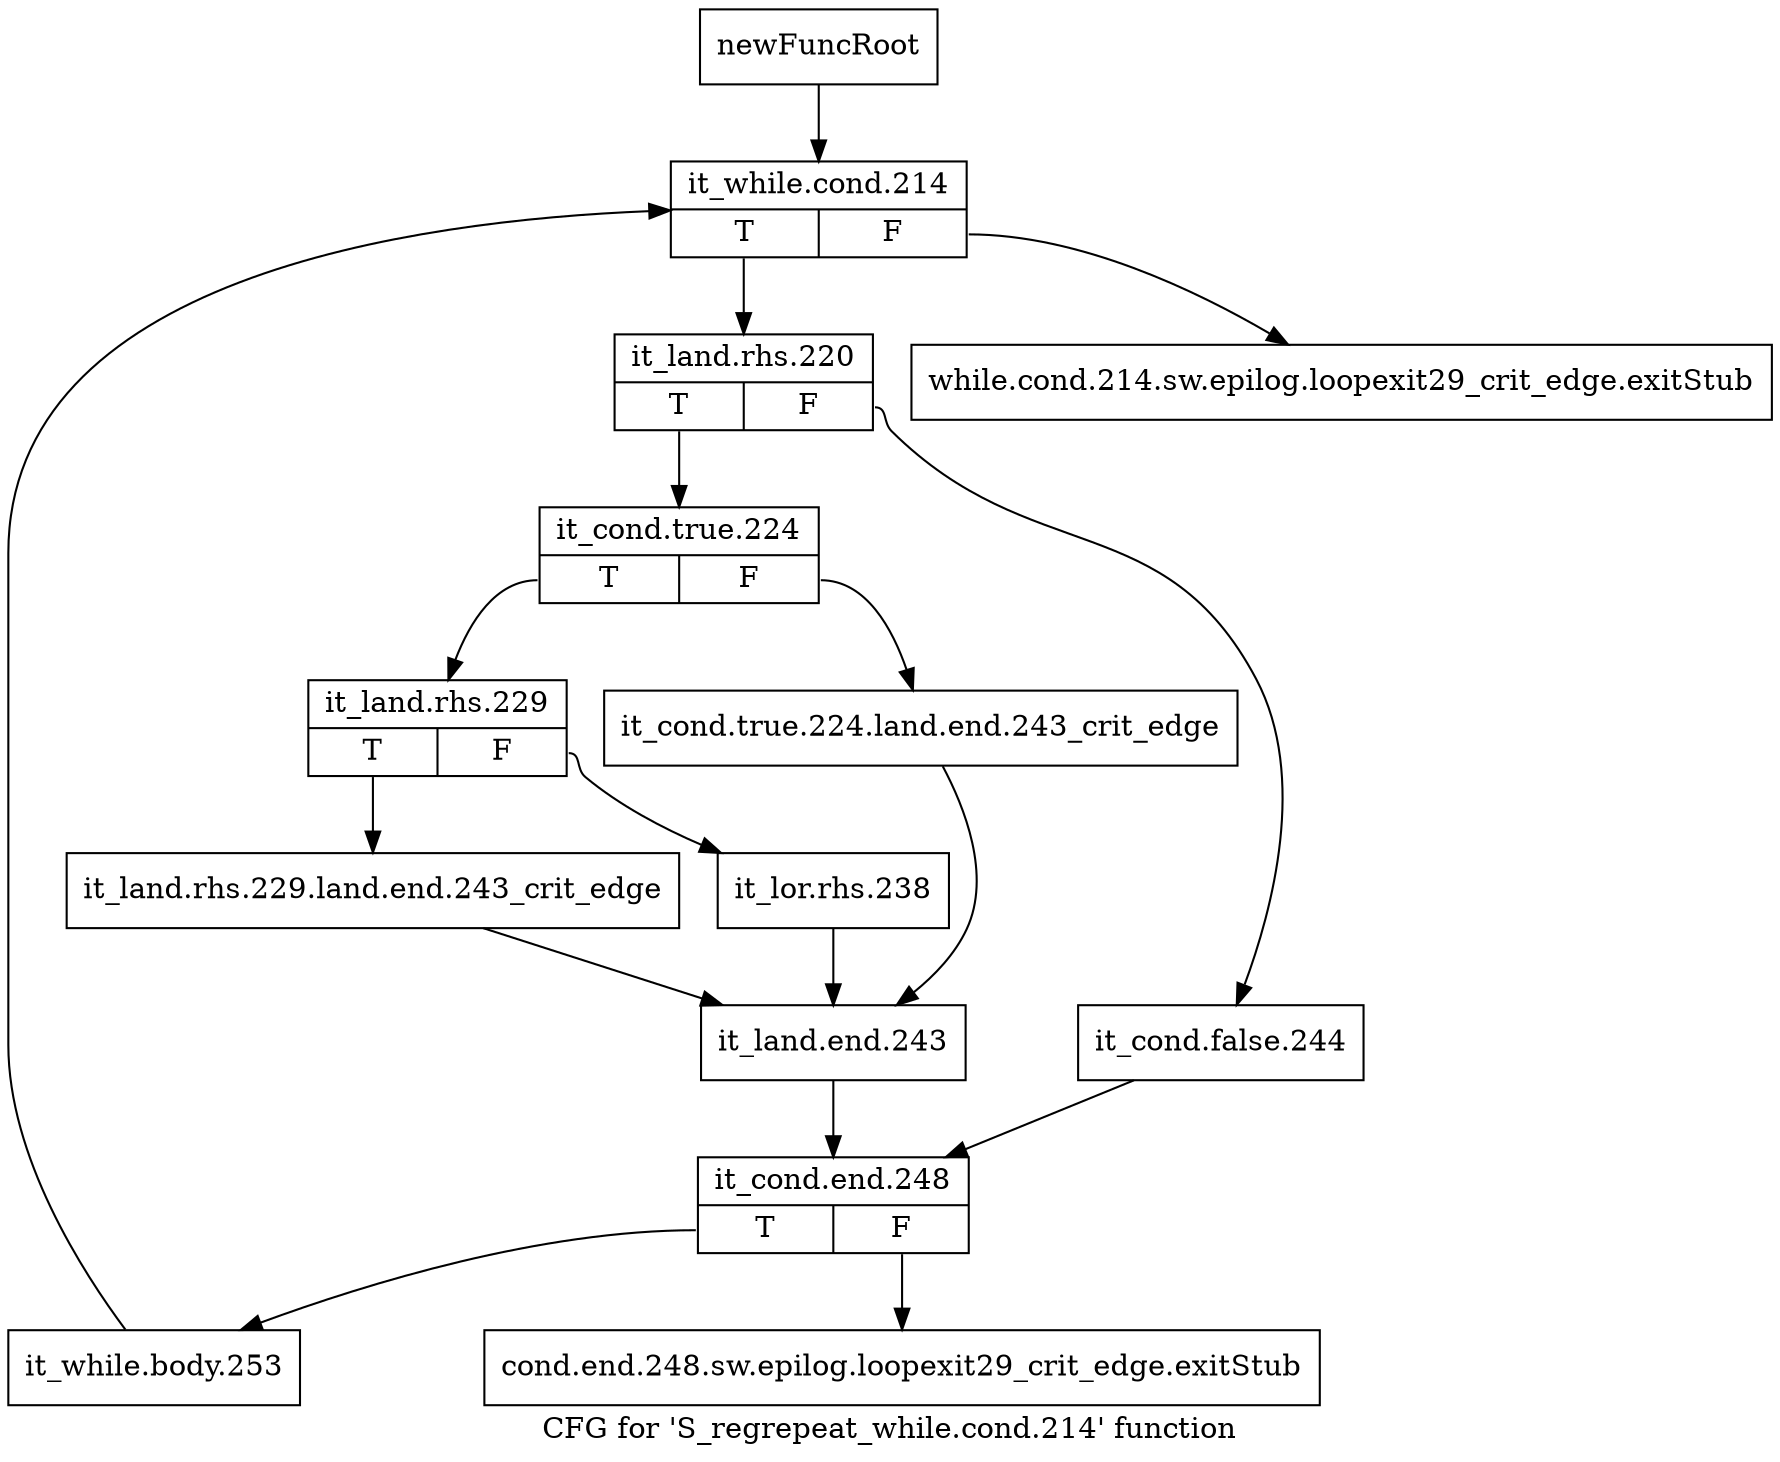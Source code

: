 digraph "CFG for 'S_regrepeat_while.cond.214' function" {
	label="CFG for 'S_regrepeat_while.cond.214' function";

	Node0x5418cb0 [shape=record,label="{newFuncRoot}"];
	Node0x5418cb0 -> Node0x5418da0;
	Node0x5418d00 [shape=record,label="{while.cond.214.sw.epilog.loopexit29_crit_edge.exitStub}"];
	Node0x5418d50 [shape=record,label="{cond.end.248.sw.epilog.loopexit29_crit_edge.exitStub}"];
	Node0x5418da0 [shape=record,label="{it_while.cond.214|{<s0>T|<s1>F}}"];
	Node0x5418da0:s0 -> Node0x5418df0;
	Node0x5418da0:s1 -> Node0x5418d00;
	Node0x5418df0 [shape=record,label="{it_land.rhs.220|{<s0>T|<s1>F}}"];
	Node0x5418df0:s0 -> Node0x5418e90;
	Node0x5418df0:s1 -> Node0x5418e40;
	Node0x5418e40 [shape=record,label="{it_cond.false.244}"];
	Node0x5418e40 -> Node0x5419070;
	Node0x5418e90 [shape=record,label="{it_cond.true.224|{<s0>T|<s1>F}}"];
	Node0x5418e90:s0 -> Node0x5418f30;
	Node0x5418e90:s1 -> Node0x5418ee0;
	Node0x5418ee0 [shape=record,label="{it_cond.true.224.land.end.243_crit_edge}"];
	Node0x5418ee0 -> Node0x5419020;
	Node0x5418f30 [shape=record,label="{it_land.rhs.229|{<s0>T|<s1>F}}"];
	Node0x5418f30:s0 -> Node0x5418fd0;
	Node0x5418f30:s1 -> Node0x5418f80;
	Node0x5418f80 [shape=record,label="{it_lor.rhs.238}"];
	Node0x5418f80 -> Node0x5419020;
	Node0x5418fd0 [shape=record,label="{it_land.rhs.229.land.end.243_crit_edge}"];
	Node0x5418fd0 -> Node0x5419020;
	Node0x5419020 [shape=record,label="{it_land.end.243}"];
	Node0x5419020 -> Node0x5419070;
	Node0x5419070 [shape=record,label="{it_cond.end.248|{<s0>T|<s1>F}}"];
	Node0x5419070:s0 -> Node0x54190c0;
	Node0x5419070:s1 -> Node0x5418d50;
	Node0x54190c0 [shape=record,label="{it_while.body.253}"];
	Node0x54190c0 -> Node0x5418da0;
}
